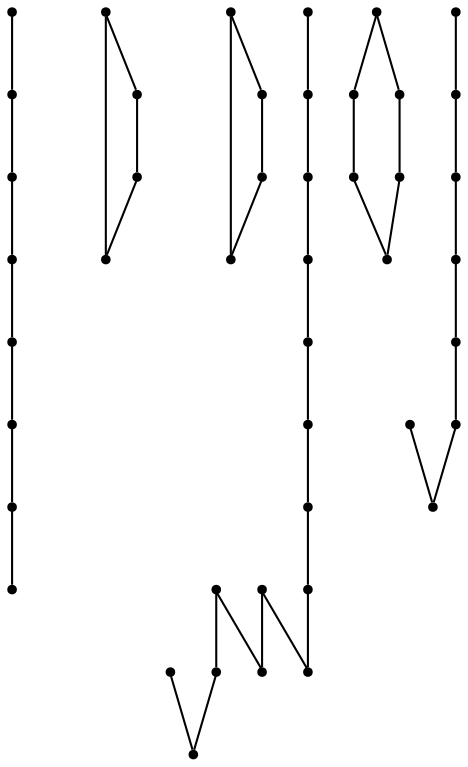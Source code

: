 graph {
  node [shape=point,comment="{\"directed\":false,\"doi\":\"10.4230/LIPIcs.GD.2024.32\",\"figure\":\"9 (6)\"}"]

  v0 [pos="1975.6652959135042,2594.3503527153885"]
  v1 [pos="2020.3538127414513,2460.317462212989"]
  v2 [pos="1930.9770334687719,2460.317462212989"]
  v3 [pos="1886.2887710240395,2594.3503527153885"]
  v4 [pos="1841.600508579307,2460.317462212989"]
  v5 [pos="1819.2562501653338,2594.3503527153885"]
  v6 [pos="1774.5679877206012,2460.317462212989"]
  v7 [pos="1774.5679877206012,2594.3503527153885"]
  v8 [pos="1741.0517272912484,2538.503230231986"]
  v9 [pos="1741.0517272912484,2404.470594051795"]
  v10 [pos="1696.3634648465159,2538.503230231986"]
  v11 [pos="1651.6752024017835,2404.470594051795"]
  v12 [pos="1606.9869399570512,2594.3503527153885"]
  v13 [pos="1651.6752024017835,2460.317462212989"]
  v14 [pos="1562.2984231291043,2594.3503527153885"]
  v15 [pos="1562.2231256976056,2460.392995909014"]
  v16 [pos="1528.7824170829658,2538.503230231986"]
  v17 [pos="1528.7068652682528,2404.5458734256117"]
  v18 [pos="1484.093900255019,2538.503230231986"]
  v19 [pos="1405.8893773809334,2404.470594051795"]
  v20 [pos="1383.5453733501747,2538.503230231986"]
  v21 [pos="1350.0291129208217,2404.470594051795"]
  v22 [pos="1305.340723284482,2538.503230231986"]
  v23 [pos="1215.8887737719115,2404.5458734256117"]
  v24 [pos="1126.511994499232,2538.578509605802"]
  v25 [pos="1037.1354378118656,2404.5458734256117"]
  v26 [pos="992.4471753671331,2538.578509605802"]
  v27 [pos="947.7588493265971,2404.5458734256117"]
  v28 [pos="903.070523286061,2538.578509605802"]
  v29 [pos="813.6938712049889,2404.5458734256117"]
  v30 [pos="813.6938712049889,2538.578509605802"]
  v31 [pos="780.2530353987419,2594.3503527153885"]
  v32 [pos="780.2530353987419,2460.317462212989"]
  v33 [pos="735.5647729540094,2460.317462212989"]
  v34 [pos="735.5647729540094,2594.3503527153885"]
  v35 [pos="690.8764469134734,2460.317462212989"]
  v36 [pos="690.8764469134734,2594.3503527153885"]
  v37 [pos="657.2848254568183,2572.086732231402"]
  v38 [pos="657.2848254568182,2438.0540960512117"]
  v39 [pos="612.6719240393882,2572.011452857586"]
  v40 [pos="567.9081733757463,2438.0540960512117"]
  v41 [pos="523.219879133112,2572.086732231402"]
  v42 [pos="478.53158489047775,2438.0540960512117"]
  v43 [pos="433.8432588499418,2572.086732231402"]
  v44 [pos="389.1549646073076,2438.0540960512117"]

  v0 -- v1 [id="-1",pos="1975.6652959135042,2594.3503527153885 2020.3538127414513,2460.317462212989 2020.3538127414513,2460.317462212989 2020.3538127414513,2460.317462212989"]
  v44 -- v43 [id="-2",pos="389.1549646073076,2438.0540960512117 433.8432588499418,2572.086732231402 433.8432588499418,2572.086732231402 433.8432588499418,2572.086732231402"]
  v43 -- v42 [id="-3",pos="433.8432588499418,2572.086732231402 478.53158489047775,2438.0540960512117 478.53158489047775,2438.0540960512117 478.53158489047775,2438.0540960512117"]
  v42 -- v41 [id="-4",pos="478.53158489047775,2438.0540960512117 523.219879133112,2572.086732231402 523.219879133112,2572.086732231402 523.219879133112,2572.086732231402"]
  v41 -- v40 [id="-5",pos="523.219879133112,2572.086732231402 567.9081733757463,2438.0540960512117 567.9081733757463,2438.0540960512117 567.9081733757463,2438.0540960512117"]
  v40 -- v39 [id="-6",pos="567.9081733757463,2438.0540960512117 612.6719240393882,2572.011452857586 612.6719240393882,2572.011452857586 612.6719240393882,2572.011452857586"]
  v39 -- v38 [id="-7",pos="612.6719240393882,2572.011452857586 657.2848254568182,2438.0540960512117 657.2848254568182,2438.0540960512117 657.2848254568182,2438.0540960512117"]
  v37 -- v38 [id="-8",pos="657.2848254568183,2572.086732231402 657.2848254568182,2438.0540960512117 657.2848254568182,2438.0540960512117 657.2848254568182,2438.0540960512117"]
  v36 -- v33 [id="-9",pos="690.8764469134734,2594.3503527153885 735.5647729540094,2460.317462212989 735.5647729540094,2460.317462212989 735.5647729540094,2460.317462212989"]
  v36 -- v35 [id="-10",pos="690.8764469134734,2594.3503527153885 690.8764469134734,2460.317462212989 690.8764469134734,2460.317462212989 690.8764469134734,2460.317462212989"]
  v35 -- v34 [id="-11",pos="690.8764469134734,2460.317462212989 735.5647729540094,2594.3503527153885 735.5647729540094,2594.3503527153885 735.5647729540094,2594.3503527153885"]
  v34 -- v32 [id="-12",pos="735.5647729540094,2594.3503527153885 780.2530353987419,2460.317462212989 780.2530353987419,2460.317462212989 780.2530353987419,2460.317462212989"]
  v33 -- v31 [id="-13",pos="735.5647729540094,2460.317462212989 780.2530353987419,2594.3503527153885 780.2530353987419,2594.3503527153885 780.2530353987419,2594.3503527153885"]
  v31 -- v32 [id="-14",pos="780.2530353987419,2594.3503527153885 780.2530353987419,2460.317462212989 780.2530353987419,2460.317462212989 780.2530353987419,2460.317462212989"]
  v30 -- v29 [id="-15",pos="813.6938712049889,2538.578509605802 813.6938712049889,2404.5458734256117 813.6938712049889,2404.5458734256117 813.6938712049889,2404.5458734256117"]
  v29 -- v28 [id="-16",pos="813.6938712049889,2404.5458734256117 903.070523286061,2538.578509605802 903.070523286061,2538.578509605802 903.070523286061,2538.578509605802"]
  v28 -- v27 [id="-17",pos="903.070523286061,2538.578509605802 947.7588493265971,2404.5458734256117 947.7588493265971,2404.5458734256117 947.7588493265971,2404.5458734256117"]
  v27 -- v26 [id="-18",pos="947.7588493265971,2404.5458734256117 992.4471753671331,2538.578509605802 992.4471753671331,2538.578509605802 992.4471753671331,2538.578509605802"]
  v26 -- v25 [id="-19",pos="992.4471753671331,2538.578509605802 1037.1354378118656,2404.5458734256117 1037.1354378118656,2404.5458734256117 1037.1354378118656,2404.5458734256117"]
  v25 -- v24 [id="-20",pos="1037.1354378118656,2404.5458734256117 1126.511994499232,2538.578509605802 1126.511994499232,2538.578509605802 1126.511994499232,2538.578509605802"]
  v24 -- v23 [id="-21",pos="1126.511994499232,2538.578509605802 1215.8887737719115,2404.5458734256117 1215.8887737719115,2404.5458734256117 1215.8887737719115,2404.5458734256117"]
  v23 -- v22 [id="-22",pos="1215.8887737719115,2404.5458734256117 1305.340723284482,2538.503230231986 1305.340723284482,2538.503230231986 1305.340723284482,2538.503230231986"]
  v21 -- v20 [id="-23",pos="1350.0291129208217,2404.470594051795 1383.5453733501747,2538.503230231986 1383.5453733501747,2538.503230231986 1383.5453733501747,2538.503230231986"]
  v21 -- v22 [id="-24",pos="1350.0291129208217,2404.470594051795 1305.340723284482,2538.503230231986 1305.340723284482,2538.503230231986 1305.340723284482,2538.503230231986"]
  v19 -- v18 [id="-25",pos="1405.8893773809334,2404.470594051795 1484.093900255019,2538.503230231986 1484.093900255019,2538.503230231986 1484.093900255019,2538.503230231986"]
  v19 -- v20 [id="-26",pos="1405.8893773809334,2404.470594051795 1383.5453733501747,2538.503230231986 1383.5453733501747,2538.503230231986 1383.5453733501747,2538.503230231986"]
  v18 -- v17 [id="-27",pos="1484.093900255019,2538.503230231986 1528.7068652682528,2404.5458734256117 1528.7068652682528,2404.5458734256117 1528.7068652682528,2404.5458734256117"]
  v16 -- v17 [id="-28",pos="1528.7824170829658,2538.503230231986 1528.7068652682528,2404.5458734256117 1528.7068652682528,2404.5458734256117 1528.7068652682528,2404.5458734256117"]
  v15 -- v12 [id="-29",pos="1562.2231256976056,2460.392995909014 1606.9869399570512,2594.3503527153885 1606.9869399570512,2594.3503527153885 1606.9869399570512,2594.3503527153885"]
  v14 -- v15 [id="-30",pos="1562.2984231291043,2594.3503527153885 1562.2231256976056,2460.392995909014 1562.2231256976056,2460.392995909014 1562.2231256976056,2460.392995909014"]
  v14 -- v13 [id="-31",pos="1562.2984231291043,2594.3503527153885 1651.6752024017835,2460.317462212989 1651.6752024017835,2460.317462212989 1651.6752024017835,2460.317462212989"]
  v12 -- v13 [id="-32",pos="1606.9869399570512,2594.3503527153885 1651.6752024017835,2460.317462212989 1651.6752024017835,2460.317462212989 1651.6752024017835,2460.317462212989"]
  v11 -- v8 [id="-33",pos="1651.6752024017835,2404.470594051795 1741.0517272912484,2538.503230231986 1741.0517272912484,2538.503230231986 1741.0517272912484,2538.503230231986"]
  v10 -- v9 [id="-34",pos="1696.3634648465159,2538.503230231986 1741.0517272912484,2404.470594051795 1741.0517272912484,2404.470594051795 1741.0517272912484,2404.470594051795"]
  v10 -- v11 [id="-35",pos="1696.3634648465159,2538.503230231986 1651.6752024017835,2404.470594051795 1651.6752024017835,2404.470594051795 1651.6752024017835,2404.470594051795"]
  v8 -- v9 [id="-36",pos="1741.0517272912484,2538.503230231986 1741.0517272912484,2404.470594051795 1741.0517272912484,2404.470594051795 1741.0517272912484,2404.470594051795"]
  v7 -- v6 [id="-37",pos="1774.5679877206012,2594.3503527153885 1774.5679877206012,2460.317462212989 1774.5679877206012,2460.317462212989 1774.5679877206012,2460.317462212989"]
  v6 -- v5 [id="-38",pos="1774.5679877206012,2460.317462212989 1819.2562501653338,2594.3503527153885 1819.2562501653338,2594.3503527153885 1819.2562501653338,2594.3503527153885"]
  v5 -- v4 [id="-39",pos="1819.2562501653338,2594.3503527153885 1841.600508579307,2460.317462212989 1841.600508579307,2460.317462212989 1841.600508579307,2460.317462212989"]
  v4 -- v3 [id="-40",pos="1841.600508579307,2460.317462212989 1886.2887710240395,2594.3503527153885 1886.2887710240395,2594.3503527153885 1886.2887710240395,2594.3503527153885"]
  v3 -- v2 [id="-41",pos="1886.2887710240395,2594.3503527153885 1930.9770334687719,2460.317462212989 1930.9770334687719,2460.317462212989 1930.9770334687719,2460.317462212989"]
  v2 -- v0 [id="-42",pos="1930.9770334687719,2460.317462212989 1975.6652959135042,2594.3503527153885 1975.6652959135042,2594.3503527153885 1975.6652959135042,2594.3503527153885"]
}
